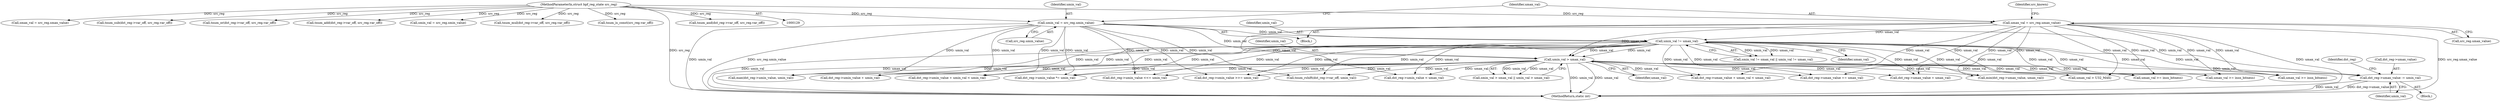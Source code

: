 digraph "0_linux_b799207e1e1816b09e7a5920fbb2d5fcf6edd681@pointer" {
"1000402" [label="(Call,dst_reg->umax_value -= umin_val)"];
"1000187" [label="(Call,umin_val = src_reg.umin_value)"];
"1000133" [label="(MethodParameterIn,struct bpf_reg_state src_reg)"];
"1000224" [label="(Call,umin_val > umax_val)"];
"1000217" [label="(Call,umin_val != umax_val)"];
"1000192" [label="(Call,umax_val = src_reg.umax_value)"];
"1000693" [label="(Call,umax_val >= insn_bitness)"];
"1000379" [label="(Call,dst_reg->umin_value < umax_val)"];
"1000220" [label="(Call,smin_val > smax_val || umin_val > umax_val)"];
"1000189" [label="(Call,src_reg.umin_value)"];
"1000300" [label="(Call,dst_reg->umax_value + umax_val < umax_val)"];
"1000217" [label="(Call,umin_val != umax_val)"];
"1000751" [label="(Call,umax_val >= insn_bitness)"];
"1000193" [label="(Identifier,umax_val)"];
"1000182" [label="(Call,smax_val = src_reg.smax_value)"];
"1000402" [label="(Call,dst_reg->umax_value -= umin_val)"];
"1000325" [label="(Call,dst_reg->umax_value += umax_val)"];
"1000294" [label="(Call,dst_reg->umin_value + umin_val)"];
"1000293" [label="(Call,dst_reg->umin_value + umin_val < umin_val)"];
"1000409" [label="(Identifier,dst_reg)"];
"1000224" [label="(Call,umin_val > umax_val)"];
"1000226" [label="(Identifier,umax_val)"];
"1000301" [label="(Call,dst_reg->umax_value + umax_val)"];
"1000551" [label="(Call,min(dst_reg->umax_value, umax_val))"];
"1000218" [label="(Identifier,umin_val)"];
"1000463" [label="(Call,dst_reg->umin_value *= umin_val)"];
"1000225" [label="(Identifier,umin_val)"];
"1000192" [label="(Call,umax_val = src_reg.umax_value)"];
"1000187" [label="(Call,umin_val = src_reg.umin_value)"];
"1000406" [label="(Identifier,umin_val)"];
"1000411" [label="(Call,tnum_sub(dst_reg->var_off, src_reg.var_off))"];
"1000631" [label="(Call,max(dst_reg->umin_value, umin_val))"];
"1000620" [label="(Call,tnum_or(dst_reg->var_off, src_reg.var_off))"];
"1000213" [label="(Call,smin_val != smax_val || umin_val != umax_val)"];
"1000219" [label="(Identifier,umax_val)"];
"1000334" [label="(Call,tnum_add(dst_reg->var_off, src_reg.var_off))"];
"1000177" [label="(Call,smin_val = src_reg.smin_value)"];
"1000776" [label="(Call,tnum_rshift(dst_reg->var_off, umin_val))"];
"1000449" [label="(Call,umax_val > U32_MAX)"];
"1000864" [label="(MethodReturn,static int)"];
"1000424" [label="(Call,tnum_mul(dst_reg->var_off, src_reg.var_off))"];
"1000807" [label="(Call,dst_reg->smin_value >>= umin_val)"];
"1000396" [label="(Block,)"];
"1000199" [label="(Call,tnum_is_const(src_reg.var_off))"];
"1000198" [label="(Identifier,src_known)"];
"1000194" [label="(Call,src_reg.umax_value)"];
"1000133" [label="(MethodParameterIn,struct bpf_reg_state src_reg)"];
"1000134" [label="(Block,)"];
"1000706" [label="(Call,dst_reg->umin_value <<= umin_val)"];
"1000796" [label="(Call,umax_val >= insn_bitness)"];
"1000188" [label="(Identifier,umin_val)"];
"1000403" [label="(Call,dst_reg->umax_value)"];
"1000531" [label="(Call,tnum_and(dst_reg->var_off, src_reg.var_off))"];
"1000402" -> "1000396"  [label="AST: "];
"1000402" -> "1000406"  [label="CFG: "];
"1000403" -> "1000402"  [label="AST: "];
"1000406" -> "1000402"  [label="AST: "];
"1000409" -> "1000402"  [label="CFG: "];
"1000402" -> "1000864"  [label="DDG: dst_reg->umax_value"];
"1000402" -> "1000864"  [label="DDG: umin_val"];
"1000187" -> "1000402"  [label="DDG: umin_val"];
"1000224" -> "1000402"  [label="DDG: umin_val"];
"1000217" -> "1000402"  [label="DDG: umin_val"];
"1000187" -> "1000134"  [label="AST: "];
"1000187" -> "1000189"  [label="CFG: "];
"1000188" -> "1000187"  [label="AST: "];
"1000189" -> "1000187"  [label="AST: "];
"1000193" -> "1000187"  [label="CFG: "];
"1000187" -> "1000864"  [label="DDG: umin_val"];
"1000187" -> "1000864"  [label="DDG: src_reg.umin_value"];
"1000133" -> "1000187"  [label="DDG: src_reg"];
"1000187" -> "1000217"  [label="DDG: umin_val"];
"1000187" -> "1000224"  [label="DDG: umin_val"];
"1000187" -> "1000293"  [label="DDG: umin_val"];
"1000187" -> "1000294"  [label="DDG: umin_val"];
"1000187" -> "1000463"  [label="DDG: umin_val"];
"1000187" -> "1000631"  [label="DDG: umin_val"];
"1000187" -> "1000706"  [label="DDG: umin_val"];
"1000187" -> "1000776"  [label="DDG: umin_val"];
"1000187" -> "1000807"  [label="DDG: umin_val"];
"1000133" -> "1000129"  [label="AST: "];
"1000133" -> "1000864"  [label="DDG: src_reg"];
"1000133" -> "1000177"  [label="DDG: src_reg"];
"1000133" -> "1000182"  [label="DDG: src_reg"];
"1000133" -> "1000192"  [label="DDG: src_reg"];
"1000133" -> "1000199"  [label="DDG: src_reg"];
"1000133" -> "1000334"  [label="DDG: src_reg"];
"1000133" -> "1000411"  [label="DDG: src_reg"];
"1000133" -> "1000424"  [label="DDG: src_reg"];
"1000133" -> "1000531"  [label="DDG: src_reg"];
"1000133" -> "1000620"  [label="DDG: src_reg"];
"1000224" -> "1000220"  [label="AST: "];
"1000224" -> "1000226"  [label="CFG: "];
"1000225" -> "1000224"  [label="AST: "];
"1000226" -> "1000224"  [label="AST: "];
"1000220" -> "1000224"  [label="CFG: "];
"1000224" -> "1000864"  [label="DDG: umin_val"];
"1000224" -> "1000864"  [label="DDG: umax_val"];
"1000224" -> "1000220"  [label="DDG: umin_val"];
"1000224" -> "1000220"  [label="DDG: umax_val"];
"1000217" -> "1000224"  [label="DDG: umin_val"];
"1000217" -> "1000224"  [label="DDG: umax_val"];
"1000192" -> "1000224"  [label="DDG: umax_val"];
"1000224" -> "1000293"  [label="DDG: umin_val"];
"1000224" -> "1000294"  [label="DDG: umin_val"];
"1000224" -> "1000300"  [label="DDG: umax_val"];
"1000224" -> "1000301"  [label="DDG: umax_val"];
"1000224" -> "1000325"  [label="DDG: umax_val"];
"1000224" -> "1000379"  [label="DDG: umax_val"];
"1000224" -> "1000449"  [label="DDG: umax_val"];
"1000224" -> "1000463"  [label="DDG: umin_val"];
"1000224" -> "1000551"  [label="DDG: umax_val"];
"1000224" -> "1000631"  [label="DDG: umin_val"];
"1000224" -> "1000693"  [label="DDG: umax_val"];
"1000224" -> "1000706"  [label="DDG: umin_val"];
"1000224" -> "1000751"  [label="DDG: umax_val"];
"1000224" -> "1000776"  [label="DDG: umin_val"];
"1000224" -> "1000796"  [label="DDG: umax_val"];
"1000224" -> "1000807"  [label="DDG: umin_val"];
"1000217" -> "1000213"  [label="AST: "];
"1000217" -> "1000219"  [label="CFG: "];
"1000218" -> "1000217"  [label="AST: "];
"1000219" -> "1000217"  [label="AST: "];
"1000213" -> "1000217"  [label="CFG: "];
"1000217" -> "1000864"  [label="DDG: umax_val"];
"1000217" -> "1000864"  [label="DDG: umin_val"];
"1000217" -> "1000213"  [label="DDG: umin_val"];
"1000217" -> "1000213"  [label="DDG: umax_val"];
"1000192" -> "1000217"  [label="DDG: umax_val"];
"1000217" -> "1000293"  [label="DDG: umin_val"];
"1000217" -> "1000294"  [label="DDG: umin_val"];
"1000217" -> "1000300"  [label="DDG: umax_val"];
"1000217" -> "1000301"  [label="DDG: umax_val"];
"1000217" -> "1000325"  [label="DDG: umax_val"];
"1000217" -> "1000379"  [label="DDG: umax_val"];
"1000217" -> "1000449"  [label="DDG: umax_val"];
"1000217" -> "1000463"  [label="DDG: umin_val"];
"1000217" -> "1000551"  [label="DDG: umax_val"];
"1000217" -> "1000631"  [label="DDG: umin_val"];
"1000217" -> "1000693"  [label="DDG: umax_val"];
"1000217" -> "1000706"  [label="DDG: umin_val"];
"1000217" -> "1000751"  [label="DDG: umax_val"];
"1000217" -> "1000776"  [label="DDG: umin_val"];
"1000217" -> "1000796"  [label="DDG: umax_val"];
"1000217" -> "1000807"  [label="DDG: umin_val"];
"1000192" -> "1000134"  [label="AST: "];
"1000192" -> "1000194"  [label="CFG: "];
"1000193" -> "1000192"  [label="AST: "];
"1000194" -> "1000192"  [label="AST: "];
"1000198" -> "1000192"  [label="CFG: "];
"1000192" -> "1000864"  [label="DDG: src_reg.umax_value"];
"1000192" -> "1000864"  [label="DDG: umax_val"];
"1000192" -> "1000300"  [label="DDG: umax_val"];
"1000192" -> "1000301"  [label="DDG: umax_val"];
"1000192" -> "1000325"  [label="DDG: umax_val"];
"1000192" -> "1000379"  [label="DDG: umax_val"];
"1000192" -> "1000449"  [label="DDG: umax_val"];
"1000192" -> "1000551"  [label="DDG: umax_val"];
"1000192" -> "1000693"  [label="DDG: umax_val"];
"1000192" -> "1000751"  [label="DDG: umax_val"];
"1000192" -> "1000796"  [label="DDG: umax_val"];
}
